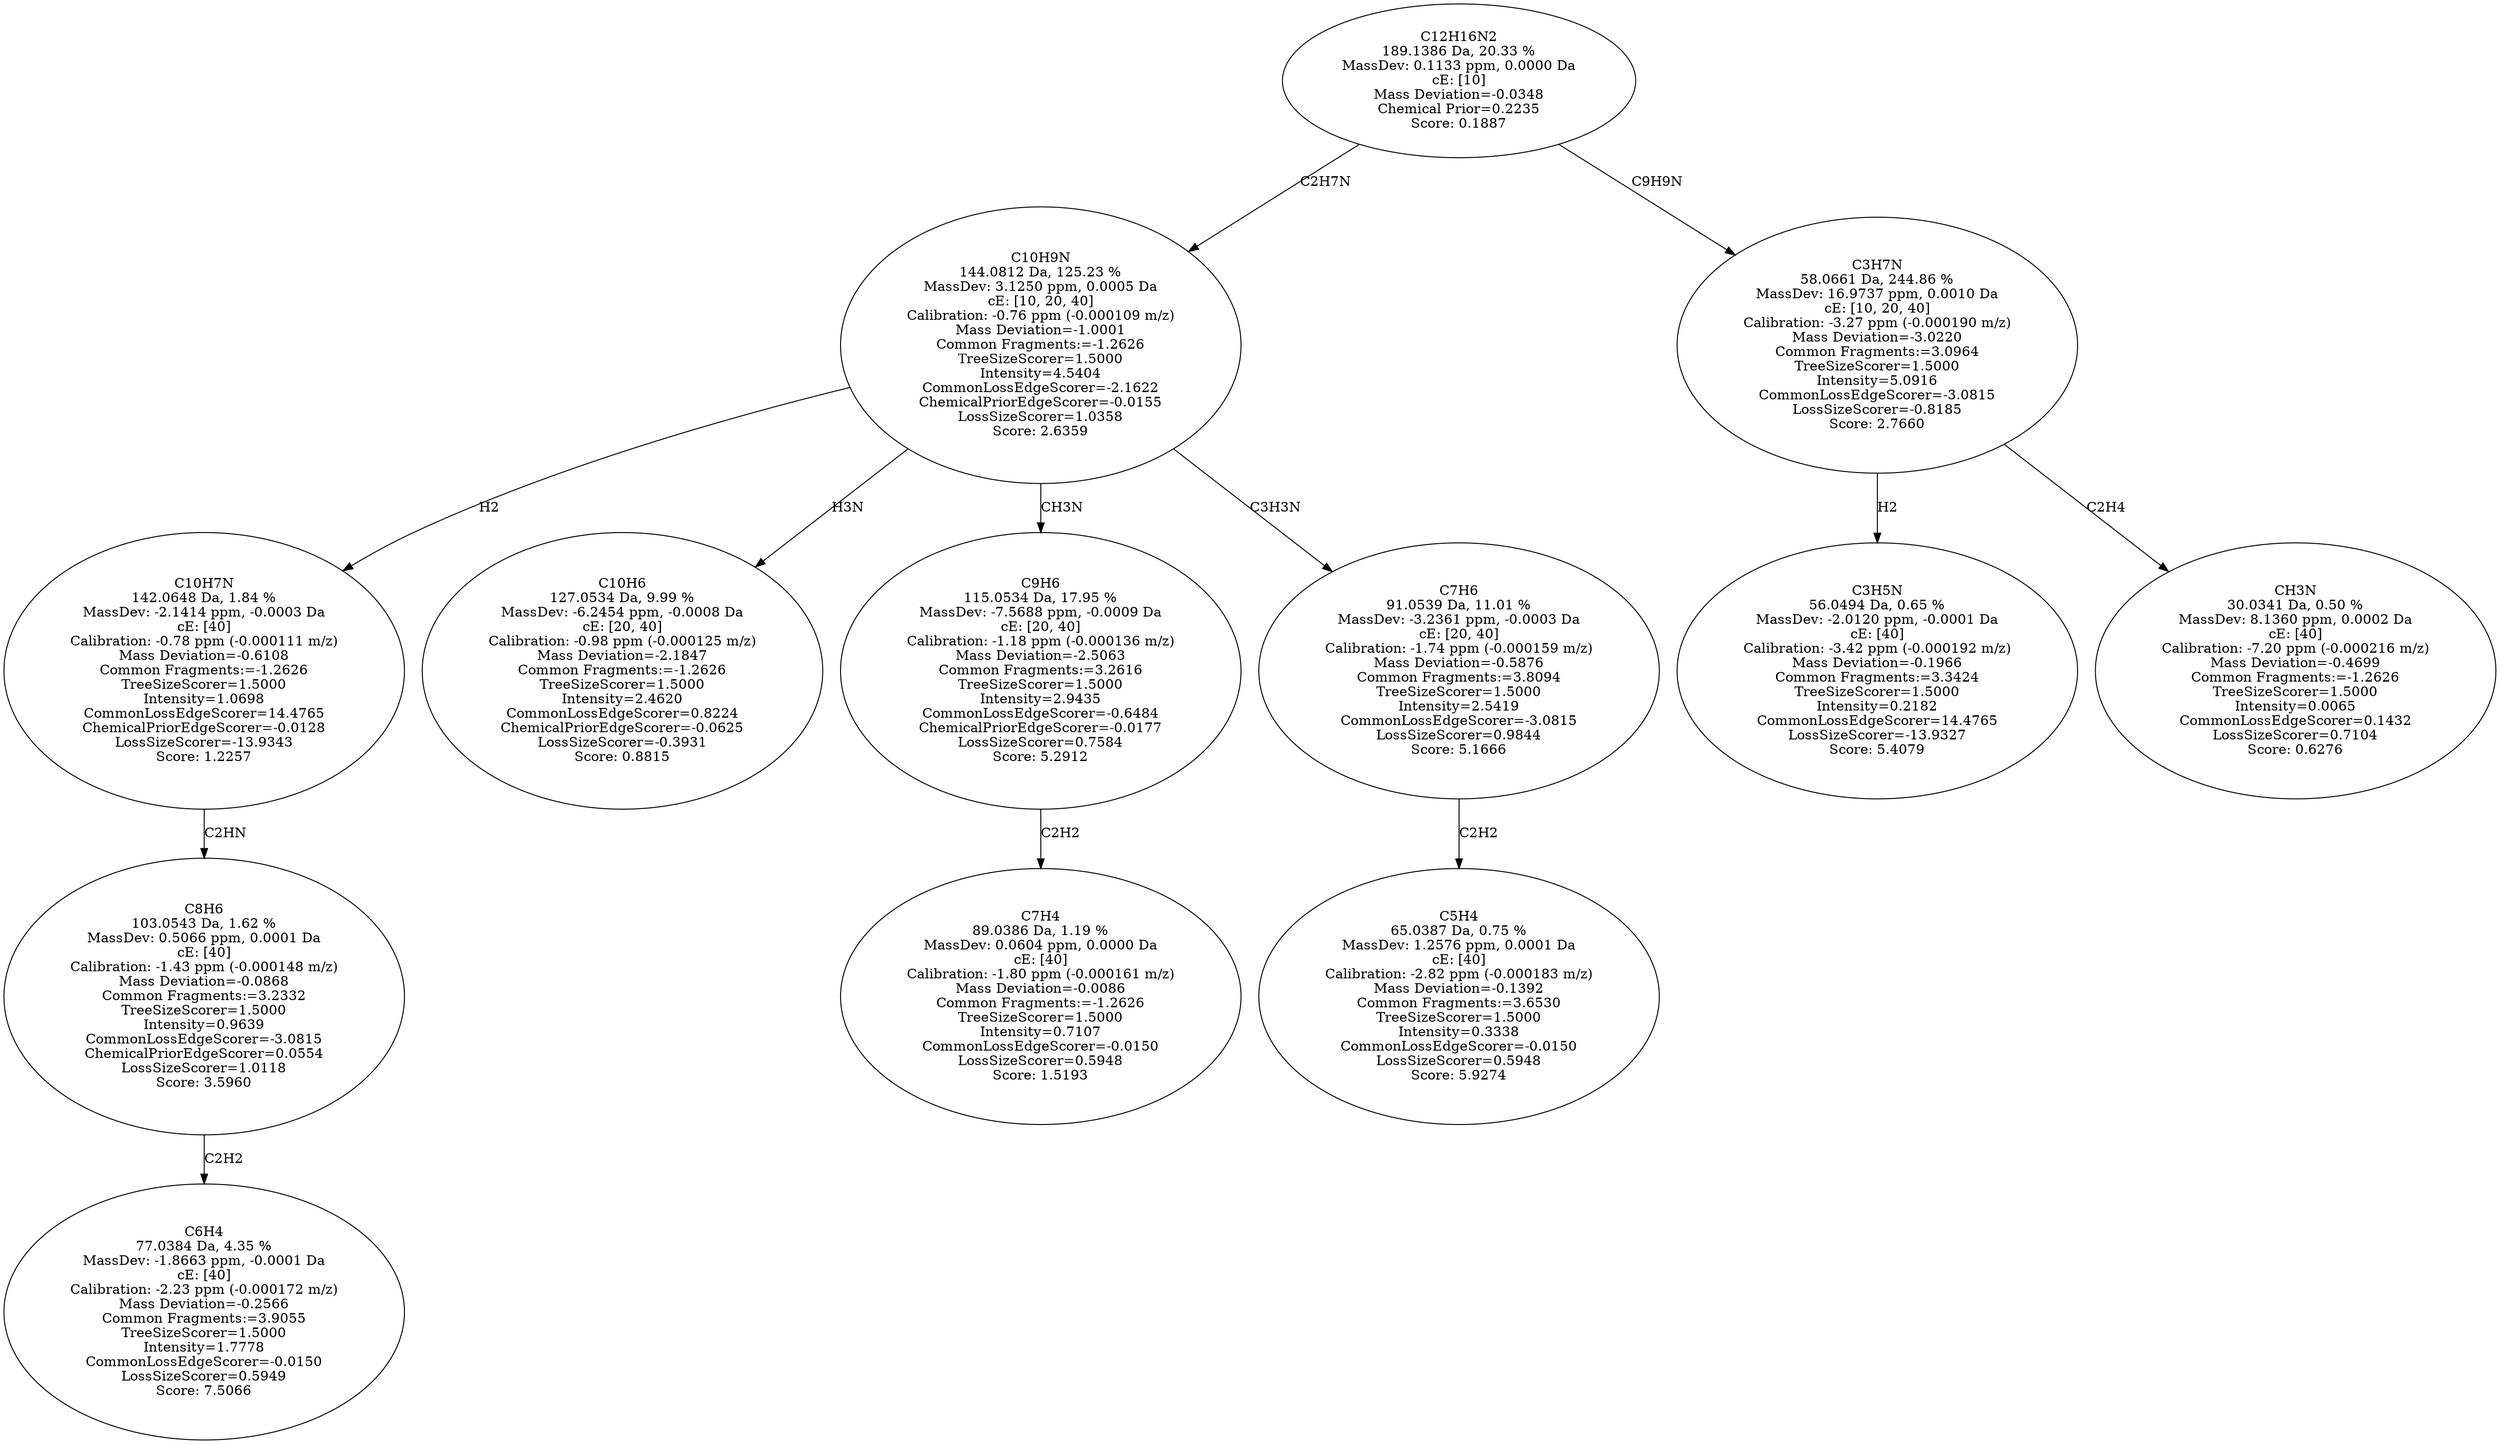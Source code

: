 strict digraph {
v1 [label="C6H4\n77.0384 Da, 4.35 %\nMassDev: -1.8663 ppm, -0.0001 Da\ncE: [40]\nCalibration: -2.23 ppm (-0.000172 m/z)\nMass Deviation=-0.2566\nCommon Fragments:=3.9055\nTreeSizeScorer=1.5000\nIntensity=1.7778\nCommonLossEdgeScorer=-0.0150\nLossSizeScorer=0.5949\nScore: 7.5066"];
v2 [label="C8H6\n103.0543 Da, 1.62 %\nMassDev: 0.5066 ppm, 0.0001 Da\ncE: [40]\nCalibration: -1.43 ppm (-0.000148 m/z)\nMass Deviation=-0.0868\nCommon Fragments:=3.2332\nTreeSizeScorer=1.5000\nIntensity=0.9639\nCommonLossEdgeScorer=-3.0815\nChemicalPriorEdgeScorer=0.0554\nLossSizeScorer=1.0118\nScore: 3.5960"];
v3 [label="C10H7N\n142.0648 Da, 1.84 %\nMassDev: -2.1414 ppm, -0.0003 Da\ncE: [40]\nCalibration: -0.78 ppm (-0.000111 m/z)\nMass Deviation=-0.6108\nCommon Fragments:=-1.2626\nTreeSizeScorer=1.5000\nIntensity=1.0698\nCommonLossEdgeScorer=14.4765\nChemicalPriorEdgeScorer=-0.0128\nLossSizeScorer=-13.9343\nScore: 1.2257"];
v4 [label="C10H6\n127.0534 Da, 9.99 %\nMassDev: -6.2454 ppm, -0.0008 Da\ncE: [20, 40]\nCalibration: -0.98 ppm (-0.000125 m/z)\nMass Deviation=-2.1847\nCommon Fragments:=-1.2626\nTreeSizeScorer=1.5000\nIntensity=2.4620\nCommonLossEdgeScorer=0.8224\nChemicalPriorEdgeScorer=-0.0625\nLossSizeScorer=-0.3931\nScore: 0.8815"];
v5 [label="C7H4\n89.0386 Da, 1.19 %\nMassDev: 0.0604 ppm, 0.0000 Da\ncE: [40]\nCalibration: -1.80 ppm (-0.000161 m/z)\nMass Deviation=-0.0086\nCommon Fragments:=-1.2626\nTreeSizeScorer=1.5000\nIntensity=0.7107\nCommonLossEdgeScorer=-0.0150\nLossSizeScorer=0.5948\nScore: 1.5193"];
v6 [label="C9H6\n115.0534 Da, 17.95 %\nMassDev: -7.5688 ppm, -0.0009 Da\ncE: [20, 40]\nCalibration: -1.18 ppm (-0.000136 m/z)\nMass Deviation=-2.5063\nCommon Fragments:=3.2616\nTreeSizeScorer=1.5000\nIntensity=2.9435\nCommonLossEdgeScorer=-0.6484\nChemicalPriorEdgeScorer=-0.0177\nLossSizeScorer=0.7584\nScore: 5.2912"];
v7 [label="C5H4\n65.0387 Da, 0.75 %\nMassDev: 1.2576 ppm, 0.0001 Da\ncE: [40]\nCalibration: -2.82 ppm (-0.000183 m/z)\nMass Deviation=-0.1392\nCommon Fragments:=3.6530\nTreeSizeScorer=1.5000\nIntensity=0.3338\nCommonLossEdgeScorer=-0.0150\nLossSizeScorer=0.5948\nScore: 5.9274"];
v8 [label="C7H6\n91.0539 Da, 11.01 %\nMassDev: -3.2361 ppm, -0.0003 Da\ncE: [20, 40]\nCalibration: -1.74 ppm (-0.000159 m/z)\nMass Deviation=-0.5876\nCommon Fragments:=3.8094\nTreeSizeScorer=1.5000\nIntensity=2.5419\nCommonLossEdgeScorer=-3.0815\nLossSizeScorer=0.9844\nScore: 5.1666"];
v9 [label="C10H9N\n144.0812 Da, 125.23 %\nMassDev: 3.1250 ppm, 0.0005 Da\ncE: [10, 20, 40]\nCalibration: -0.76 ppm (-0.000109 m/z)\nMass Deviation=-1.0001\nCommon Fragments:=-1.2626\nTreeSizeScorer=1.5000\nIntensity=4.5404\nCommonLossEdgeScorer=-2.1622\nChemicalPriorEdgeScorer=-0.0155\nLossSizeScorer=1.0358\nScore: 2.6359"];
v10 [label="C3H5N\n56.0494 Da, 0.65 %\nMassDev: -2.0120 ppm, -0.0001 Da\ncE: [40]\nCalibration: -3.42 ppm (-0.000192 m/z)\nMass Deviation=-0.1966\nCommon Fragments:=3.3424\nTreeSizeScorer=1.5000\nIntensity=0.2182\nCommonLossEdgeScorer=14.4765\nLossSizeScorer=-13.9327\nScore: 5.4079"];
v11 [label="CH3N\n30.0341 Da, 0.50 %\nMassDev: 8.1360 ppm, 0.0002 Da\ncE: [40]\nCalibration: -7.20 ppm (-0.000216 m/z)\nMass Deviation=-0.4699\nCommon Fragments:=-1.2626\nTreeSizeScorer=1.5000\nIntensity=0.0065\nCommonLossEdgeScorer=0.1432\nLossSizeScorer=0.7104\nScore: 0.6276"];
v12 [label="C3H7N\n58.0661 Da, 244.86 %\nMassDev: 16.9737 ppm, 0.0010 Da\ncE: [10, 20, 40]\nCalibration: -3.27 ppm (-0.000190 m/z)\nMass Deviation=-3.0220\nCommon Fragments:=3.0964\nTreeSizeScorer=1.5000\nIntensity=5.0916\nCommonLossEdgeScorer=-3.0815\nLossSizeScorer=-0.8185\nScore: 2.7660"];
v13 [label="C12H16N2\n189.1386 Da, 20.33 %\nMassDev: 0.1133 ppm, 0.0000 Da\ncE: [10]\nMass Deviation=-0.0348\nChemical Prior=0.2235\nScore: 0.1887"];
v2 -> v1 [label="C2H2"];
v3 -> v2 [label="C2HN"];
v9 -> v3 [label="H2"];
v9 -> v4 [label="H3N"];
v6 -> v5 [label="C2H2"];
v9 -> v6 [label="CH3N"];
v8 -> v7 [label="C2H2"];
v9 -> v8 [label="C3H3N"];
v13 -> v9 [label="C2H7N"];
v12 -> v10 [label="H2"];
v12 -> v11 [label="C2H4"];
v13 -> v12 [label="C9H9N"];
}
